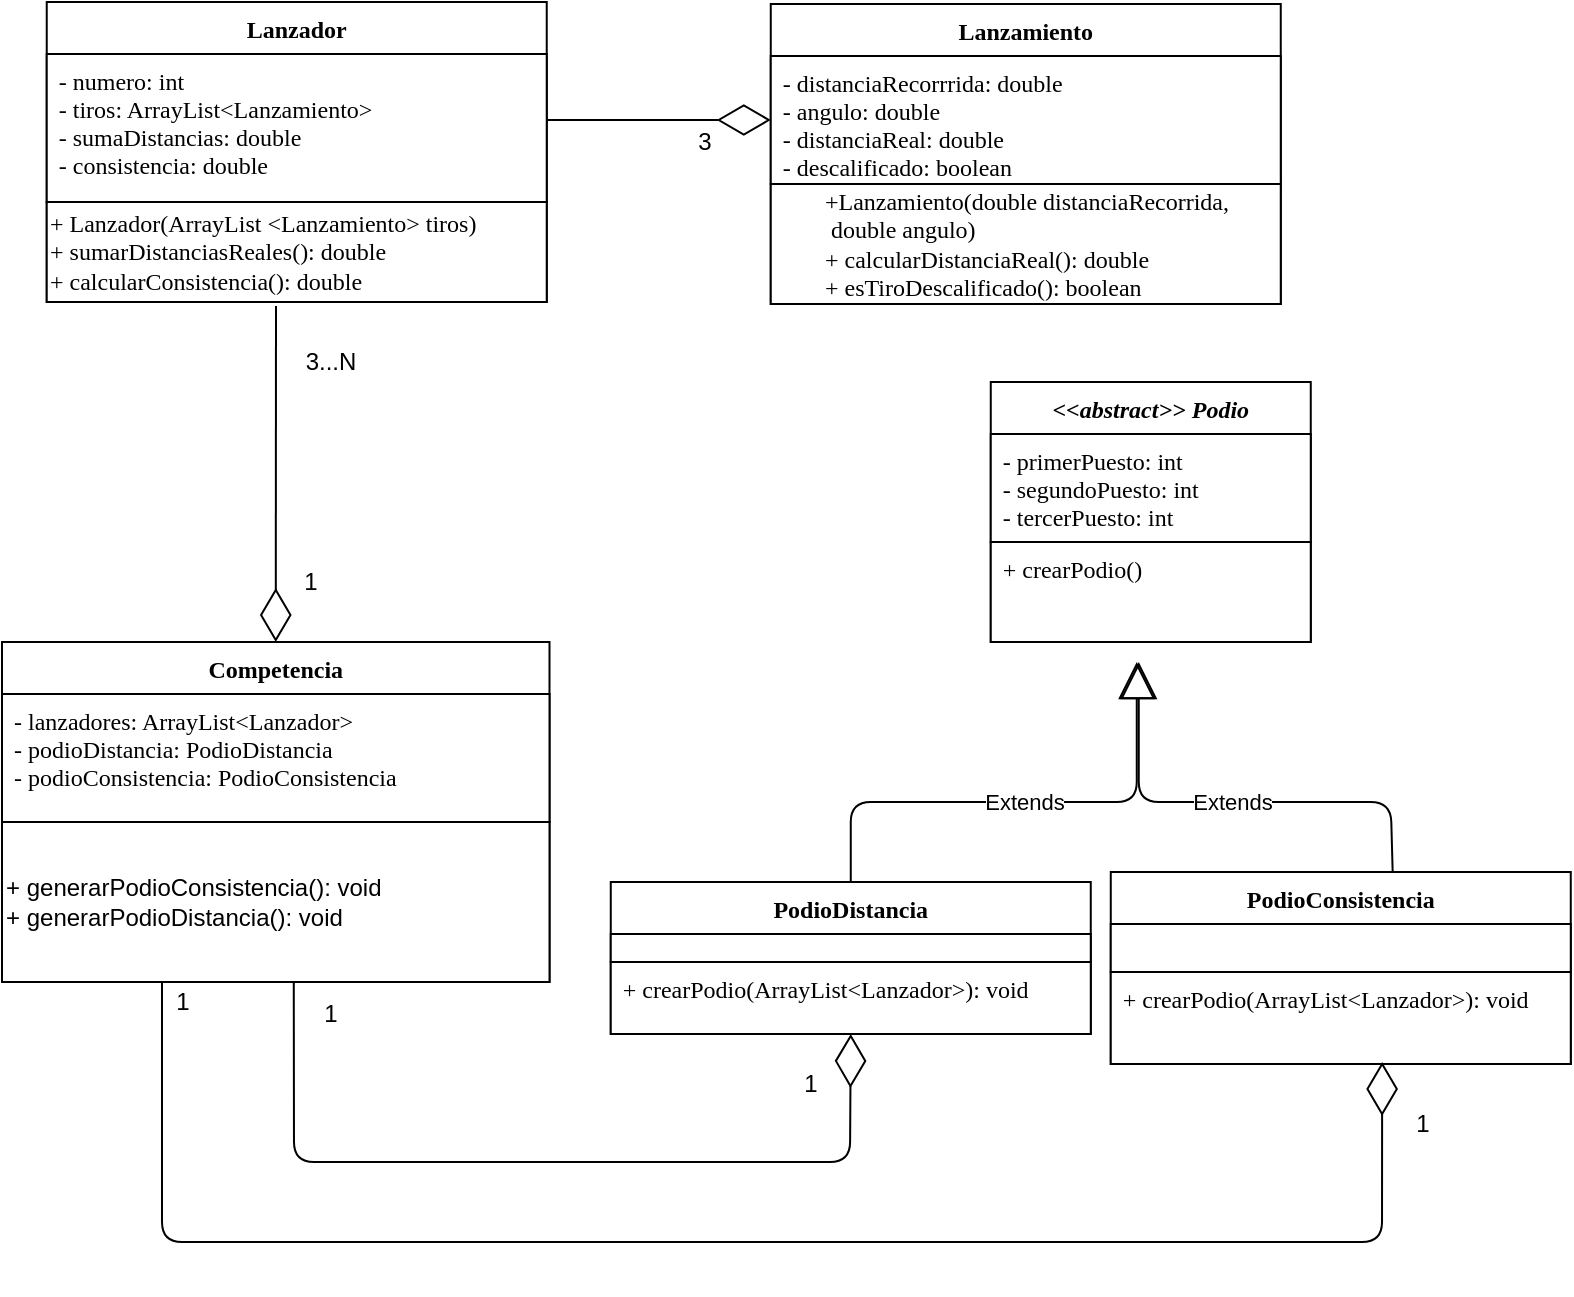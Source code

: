 <mxfile version="13.0.8" type="device"><diagram id="C5RBs43oDa-KdzZeNtuy" name="Page-1"><mxGraphModel dx="1019" dy="519" grid="1" gridSize="10" guides="1" tooltips="1" connect="1" arrows="1" fold="1" page="1" pageScale="1" pageWidth="827" pageHeight="1169" math="0" shadow="0"><root><mxCell id="WIyWlLk6GJQsqaUBKTNV-0"/><mxCell id="WIyWlLk6GJQsqaUBKTNV-1" parent="WIyWlLk6GJQsqaUBKTNV-0"/><mxCell id="9r7YnQYfGf0iJY4mkwsK-16" value="" style="endArrow=diamondThin;endFill=0;endSize=24;html=1;entryX=0.5;entryY=0;entryDx=0;entryDy=0;" parent="WIyWlLk6GJQsqaUBKTNV-1" target="hUPpqh2FTZjvoGUBf3AM-18" edge="1"><mxGeometry width="160" relative="1" as="geometry"><mxPoint x="157" y="312" as="sourcePoint"/><mxPoint x="248.38" y="470" as="targetPoint"/></mxGeometry></mxCell><mxCell id="wYGrB10tb7mcDv-9prrD-27" value="" style="endArrow=diamondThin;endFill=0;endSize=24;html=1;entryX=0;entryY=0.5;entryDx=0;entryDy=0;" parent="WIyWlLk6GJQsqaUBKTNV-1" target="zkfFHV4jXpPFQw0GAbJ--21" edge="1"><mxGeometry width="160" relative="1" as="geometry"><mxPoint x="274.38" y="219" as="sourcePoint"/><mxPoint x="401.38" y="243" as="targetPoint"/></mxGeometry></mxCell><mxCell id="wYGrB10tb7mcDv-9prrD-29" value="Extends" style="endArrow=block;endSize=16;endFill=0;html=1;exitX=0.5;exitY=0;exitDx=0;exitDy=0;" parent="WIyWlLk6GJQsqaUBKTNV-1" source="wYGrB10tb7mcDv-9prrD-5" edge="1"><mxGeometry width="160" relative="1" as="geometry"><mxPoint x="334.38" y="540" as="sourcePoint"/><mxPoint x="587.38" y="490" as="targetPoint"/><Array as="points"><mxPoint x="444.38" y="560"/><mxPoint x="587.38" y="560"/></Array></mxGeometry></mxCell><mxCell id="wYGrB10tb7mcDv-9prrD-36" value="Extends" style="endArrow=block;endSize=16;endFill=0;html=1;exitX=0.613;exitY=0.013;exitDx=0;exitDy=0;exitPerimeter=0;" parent="WIyWlLk6GJQsqaUBKTNV-1" source="wYGrB10tb7mcDv-9prrD-9" edge="1"><mxGeometry width="160" relative="1" as="geometry"><mxPoint x="454.38" y="610" as="sourcePoint"/><mxPoint x="588.38" y="490" as="targetPoint"/><Array as="points"><mxPoint x="714.38" y="560"/><mxPoint x="588.38" y="560"/></Array></mxGeometry></mxCell><mxCell id="2Q-5sR2n4TOL25LyoNtP-3" value="3...N" style="text;html=1;align=center;verticalAlign=middle;resizable=0;points=[];autosize=1;" parent="WIyWlLk6GJQsqaUBKTNV-1" vertex="1"><mxGeometry x="164.38" y="330" width="40" height="20" as="geometry"/></mxCell><mxCell id="2Q-5sR2n4TOL25LyoNtP-4" value="1" style="text;html=1;align=center;verticalAlign=middle;resizable=0;points=[];autosize=1;" parent="WIyWlLk6GJQsqaUBKTNV-1" vertex="1"><mxGeometry x="164.38" y="440" width="20" height="20" as="geometry"/></mxCell><mxCell id="2Q-5sR2n4TOL25LyoNtP-5" value="3" style="text;html=1;align=center;verticalAlign=middle;resizable=0;points=[];autosize=1;" parent="WIyWlLk6GJQsqaUBKTNV-1" vertex="1"><mxGeometry x="361.38" y="220" width="20" height="20" as="geometry"/></mxCell><mxCell id="2Q-5sR2n4TOL25LyoNtP-6" value="1" style="text;html=1;align=center;verticalAlign=middle;resizable=0;points=[];autosize=1;" parent="WIyWlLk6GJQsqaUBKTNV-1" vertex="1"><mxGeometry x="274.38" y="220" width="20" height="20" as="geometry"/></mxCell><mxCell id="zkfFHV4jXpPFQw0GAbJ--0" value="Lanzador" style="swimlane;fontStyle=1;align=center;verticalAlign=top;childLayout=stackLayout;horizontal=1;startSize=26;horizontalStack=0;resizeParent=1;resizeLast=0;collapsible=1;marginBottom=0;rounded=0;shadow=0;strokeWidth=1;fontFamily=Tahoma;" parent="WIyWlLk6GJQsqaUBKTNV-1" vertex="1"><mxGeometry x="42.37" y="160" width="250" height="150" as="geometry"><mxRectangle x="230" y="140" width="160" height="26" as="alternateBounds"/></mxGeometry></mxCell><mxCell id="zkfFHV4jXpPFQw0GAbJ--3" value="- numero: int&#10;- tiros: ArrayList&lt;Lanzamiento&gt;&#10;- sumaDistancias: double&#10;&#9;- consistencia: double" style="text;align=left;verticalAlign=top;spacingLeft=4;spacingRight=4;overflow=hidden;rotatable=0;points=[[0,0.5],[1,0.5]];portConstraint=eastwest;rounded=0;shadow=0;html=0;fontFamily=Tahoma;fillColor=#ffffff;strokeColor=#000000;" parent="zkfFHV4jXpPFQw0GAbJ--0" vertex="1"><mxGeometry y="26" width="250" height="74" as="geometry"/></mxCell><mxCell id="9r7YnQYfGf0iJY4mkwsK-24" value="&lt;font face=&quot;Tahoma&quot;&gt;&lt;span&gt;+ Lanzador(ArrayList &amp;lt;Lanzamiento&amp;gt; tiros)&lt;br&gt;+ sumarDistanciasReales(): double&lt;/span&gt;&lt;br&gt;&lt;/font&gt;&lt;div&gt;&lt;span&gt;&lt;font face=&quot;Tahoma&quot;&gt;+ calcularConsistencia(): double&lt;/font&gt;&lt;/span&gt;&lt;/div&gt;" style="text;html=1;align=left;verticalAlign=middle;resizable=0;points=[];autosize=1;strokeColor=#000000;fillColor=#ffffff;" parent="zkfFHV4jXpPFQw0GAbJ--0" vertex="1"><mxGeometry y="100" width="250" height="50" as="geometry"/></mxCell><mxCell id="hUPpqh2FTZjvoGUBf3AM-18" value="Competencia" style="swimlane;fontStyle=1;align=center;verticalAlign=top;childLayout=stackLayout;horizontal=1;startSize=26;horizontalStack=0;resizeParent=1;resizeParentMax=0;resizeLast=0;collapsible=1;marginBottom=0;fontFamily=Tahoma;strokeColor=#000000;" parent="WIyWlLk6GJQsqaUBKTNV-1" vertex="1"><mxGeometry x="20" y="480" width="273.75" height="170" as="geometry"/></mxCell><mxCell id="hUPpqh2FTZjvoGUBf3AM-19" value="- lanzadores: ArrayList&lt;Lanzador&gt;&#10;- podioDistancia: PodioDistancia&#10;- podioConsistencia: PodioConsistencia" style="text;strokeColor=#000000;fillColor=#ffffff;align=left;verticalAlign=top;spacingLeft=4;spacingRight=4;overflow=hidden;rotatable=0;points=[[0,0.5],[1,0.5]];portConstraint=eastwest;fontFamily=Tahoma;" parent="hUPpqh2FTZjvoGUBf3AM-18" vertex="1"><mxGeometry y="26" width="273.75" height="64" as="geometry"/></mxCell><mxCell id="4CBLAt-kYy6L9D50-mOn-1" value="+ generarPodioConsistencia(): void&lt;br&gt;+ generarPodioDistancia(): void" style="rounded=0;whiteSpace=wrap;html=1;fillColor=#ffffff;align=left;" parent="hUPpqh2FTZjvoGUBf3AM-18" vertex="1"><mxGeometry y="90" width="273.75" height="80" as="geometry"/></mxCell><mxCell id="zkfFHV4jXpPFQw0GAbJ--17" value="Lanzamiento" style="swimlane;fontStyle=1;align=center;verticalAlign=top;childLayout=stackLayout;horizontal=1;startSize=26;horizontalStack=0;resizeParent=1;resizeLast=0;collapsible=1;marginBottom=0;rounded=0;shadow=0;strokeWidth=1;fontFamily=Tahoma;" parent="WIyWlLk6GJQsqaUBKTNV-1" vertex="1"><mxGeometry x="404.38" y="161" width="255" height="150" as="geometry"><mxRectangle x="550" y="140" width="160" height="26" as="alternateBounds"/></mxGeometry></mxCell><mxCell id="zkfFHV4jXpPFQw0GAbJ--21" value="- distanciaRecorrrida: double&#10;- angulo: double&#10;- distanciaReal: double&#10;- descalificado: boolean&#10;" style="text;align=left;verticalAlign=top;spacingLeft=4;spacingRight=4;overflow=hidden;rotatable=0;points=[[0,0.5],[1,0.5]];portConstraint=eastwest;rounded=0;shadow=0;html=0;fontFamily=Tahoma;fillColor=#ffffff;strokeColor=#000000;" parent="zkfFHV4jXpPFQw0GAbJ--17" vertex="1"><mxGeometry y="26" width="255" height="64" as="geometry"/></mxCell><mxCell id="9r7YnQYfGf0iJY4mkwsK-23" value="&lt;div style=&quot;text-align: left&quot;&gt;&lt;/div&gt;&lt;font face=&quot;Tahoma&quot;&gt;&lt;div style=&quot;text-align: left&quot;&gt;&lt;span&gt;+Lanzamiento(double distanciaRecorrida,&lt;/span&gt;&lt;/div&gt;&lt;div style=&quot;text-align: left&quot;&gt;&lt;span&gt;&amp;nbsp;double angulo)&lt;/span&gt;&lt;/div&gt;&lt;div style=&quot;text-align: left&quot;&gt;&lt;span&gt;+ calcularDistanciaReal(): double&lt;/span&gt;&lt;/div&gt;&lt;div style=&quot;text-align: left&quot;&gt;&lt;span&gt;+&amp;nbsp;&lt;/span&gt;&lt;span&gt;esTiroDescalificado(): boolean&lt;/span&gt;&lt;/div&gt;&lt;/font&gt;" style="text;html=1;align=center;verticalAlign=middle;resizable=0;points=[];autosize=1;fillColor=#ffffff;strokeColor=#000000;" parent="zkfFHV4jXpPFQw0GAbJ--17" vertex="1"><mxGeometry y="90" width="255" height="60" as="geometry"/></mxCell><mxCell id="wYGrB10tb7mcDv-9prrD-0" value="&lt;&lt;abstract&gt;&gt; Podio" style="swimlane;fontStyle=3;align=center;verticalAlign=top;childLayout=stackLayout;horizontal=1;startSize=26;horizontalStack=0;resizeParent=1;resizeParentMax=0;resizeLast=0;collapsible=1;marginBottom=0;fontFamily=Tahoma;" parent="WIyWlLk6GJQsqaUBKTNV-1" vertex="1"><mxGeometry x="514.38" y="350" width="160" height="130" as="geometry"/></mxCell><mxCell id="wYGrB10tb7mcDv-9prrD-1" value="- primerPuesto: int&#10;- segundoPuesto: int&#10;- tercerPuesto: int" style="text;strokeColor=#000000;fillColor=#ffffff;align=left;verticalAlign=top;spacingLeft=4;spacingRight=4;overflow=hidden;rotatable=0;points=[[0,0.5],[1,0.5]];portConstraint=eastwest;fontFamily=Tahoma;" parent="wYGrB10tb7mcDv-9prrD-0" vertex="1"><mxGeometry y="26" width="160" height="54" as="geometry"/></mxCell><mxCell id="wYGrB10tb7mcDv-9prrD-3" value="+ crearPodio()" style="text;strokeColor=#000000;fillColor=#ffffff;align=left;verticalAlign=top;spacingLeft=4;spacingRight=4;overflow=hidden;rotatable=0;points=[[0,0.5],[1,0.5]];portConstraint=eastwest;fontFamily=Tahoma;" parent="wYGrB10tb7mcDv-9prrD-0" vertex="1"><mxGeometry y="80" width="160" height="50" as="geometry"/></mxCell><mxCell id="wYGrB10tb7mcDv-9prrD-9" value="PodioConsistencia" style="swimlane;fontStyle=1;align=center;verticalAlign=top;childLayout=stackLayout;horizontal=1;startSize=26;horizontalStack=0;resizeParent=1;resizeParentMax=0;resizeLast=0;collapsible=1;marginBottom=0;fontFamily=Tahoma;" parent="WIyWlLk6GJQsqaUBKTNV-1" vertex="1"><mxGeometry x="574.38" y="595" width="230" height="96" as="geometry"/></mxCell><mxCell id="4CBLAt-kYy6L9D50-mOn-5" value="" style="rounded=0;whiteSpace=wrap;html=1;strokeColor=#000000;fillColor=#ffffff;gradientColor=none;" parent="wYGrB10tb7mcDv-9prrD-9" vertex="1"><mxGeometry y="26" width="230" height="24" as="geometry"/></mxCell><mxCell id="wYGrB10tb7mcDv-9prrD-12" value="+ crearPodio(ArrayList&lt;Lanzador&gt;): void" style="text;strokeColor=#000000;fillColor=#ffffff;align=left;verticalAlign=top;spacingLeft=4;spacingRight=4;overflow=hidden;rotatable=0;points=[[0,0.5],[1,0.5]];portConstraint=eastwest;fontFamily=Tahoma;" parent="wYGrB10tb7mcDv-9prrD-9" vertex="1"><mxGeometry y="50" width="230" height="46" as="geometry"/></mxCell><mxCell id="wYGrB10tb7mcDv-9prrD-5" value="PodioDistancia" style="swimlane;fontStyle=1;align=center;verticalAlign=top;childLayout=stackLayout;horizontal=1;startSize=26;horizontalStack=0;resizeParent=1;resizeParentMax=0;resizeLast=0;collapsible=1;marginBottom=0;fontFamily=Tahoma;" parent="WIyWlLk6GJQsqaUBKTNV-1" vertex="1"><mxGeometry x="324.38" y="600" width="240" height="76" as="geometry"/></mxCell><mxCell id="4CBLAt-kYy6L9D50-mOn-4" value="" style="rounded=0;whiteSpace=wrap;html=1;strokeColor=#000000;fillColor=#ffffff;gradientColor=none;" parent="wYGrB10tb7mcDv-9prrD-5" vertex="1"><mxGeometry y="26" width="240" height="14" as="geometry"/></mxCell><mxCell id="wYGrB10tb7mcDv-9prrD-8" value="+ crearPodio(ArrayList&lt;Lanzador&gt;): void" style="text;strokeColor=#000000;fillColor=#ffffff;align=left;verticalAlign=top;spacingLeft=4;spacingRight=4;overflow=hidden;rotatable=0;points=[[0,0.5],[1,0.5]];portConstraint=eastwest;fontFamily=Tahoma;" parent="wYGrB10tb7mcDv-9prrD-5" vertex="1"><mxGeometry y="40" width="240" height="36" as="geometry"/></mxCell><mxCell id="4CBLAt-kYy6L9D50-mOn-7" value="" style="endArrow=diamondThin;endFill=0;endSize=24;html=1;entryX=0.5;entryY=1;entryDx=0;entryDy=0;exitX=0.5;exitY=1;exitDx=0;exitDy=0;" parent="WIyWlLk6GJQsqaUBKTNV-1" target="wYGrB10tb7mcDv-9prrD-5" edge="1"><mxGeometry width="160" relative="1" as="geometry"><mxPoint x="165.885" y="650" as="sourcePoint"/><mxPoint x="164.385" y="830" as="targetPoint"/><Array as="points"><mxPoint x="166" y="740"/><mxPoint x="444" y="740"/></Array></mxGeometry></mxCell><mxCell id="4CBLAt-kYy6L9D50-mOn-8" value="" style="endArrow=diamondThin;endFill=0;endSize=24;html=1;entryX=0.59;entryY=0.978;entryDx=0;entryDy=0;exitX=0.5;exitY=1;exitDx=0;exitDy=0;entryPerimeter=0;" parent="WIyWlLk6GJQsqaUBKTNV-1" target="wYGrB10tb7mcDv-9prrD-12" edge="1"><mxGeometry width="160" relative="1" as="geometry"><mxPoint x="99.995" y="650" as="sourcePoint"/><mxPoint x="378.49" y="676" as="targetPoint"/><Array as="points"><mxPoint x="100" y="780"/><mxPoint x="710" y="780"/></Array></mxGeometry></mxCell><mxCell id="4CBLAt-kYy6L9D50-mOn-9" value="1" style="text;html=1;align=center;verticalAlign=middle;resizable=0;points=[];autosize=1;" parent="WIyWlLk6GJQsqaUBKTNV-1" vertex="1"><mxGeometry x="174.38" y="656" width="20" height="20" as="geometry"/></mxCell><mxCell id="4CBLAt-kYy6L9D50-mOn-10" value="1" style="text;html=1;align=center;verticalAlign=middle;resizable=0;points=[];autosize=1;" parent="WIyWlLk6GJQsqaUBKTNV-1" vertex="1"><mxGeometry x="100" y="650" width="20" height="20" as="geometry"/></mxCell><mxCell id="4CBLAt-kYy6L9D50-mOn-11" value="1" style="text;html=1;align=center;verticalAlign=middle;resizable=0;points=[];autosize=1;" parent="WIyWlLk6GJQsqaUBKTNV-1" vertex="1"><mxGeometry x="414" y="691" width="20" height="20" as="geometry"/></mxCell><mxCell id="4CBLAt-kYy6L9D50-mOn-12" value="1" style="text;html=1;align=center;verticalAlign=middle;resizable=0;points=[];autosize=1;" parent="WIyWlLk6GJQsqaUBKTNV-1" vertex="1"><mxGeometry x="720" y="711" width="20" height="20" as="geometry"/></mxCell></root></mxGraphModel></diagram></mxfile>